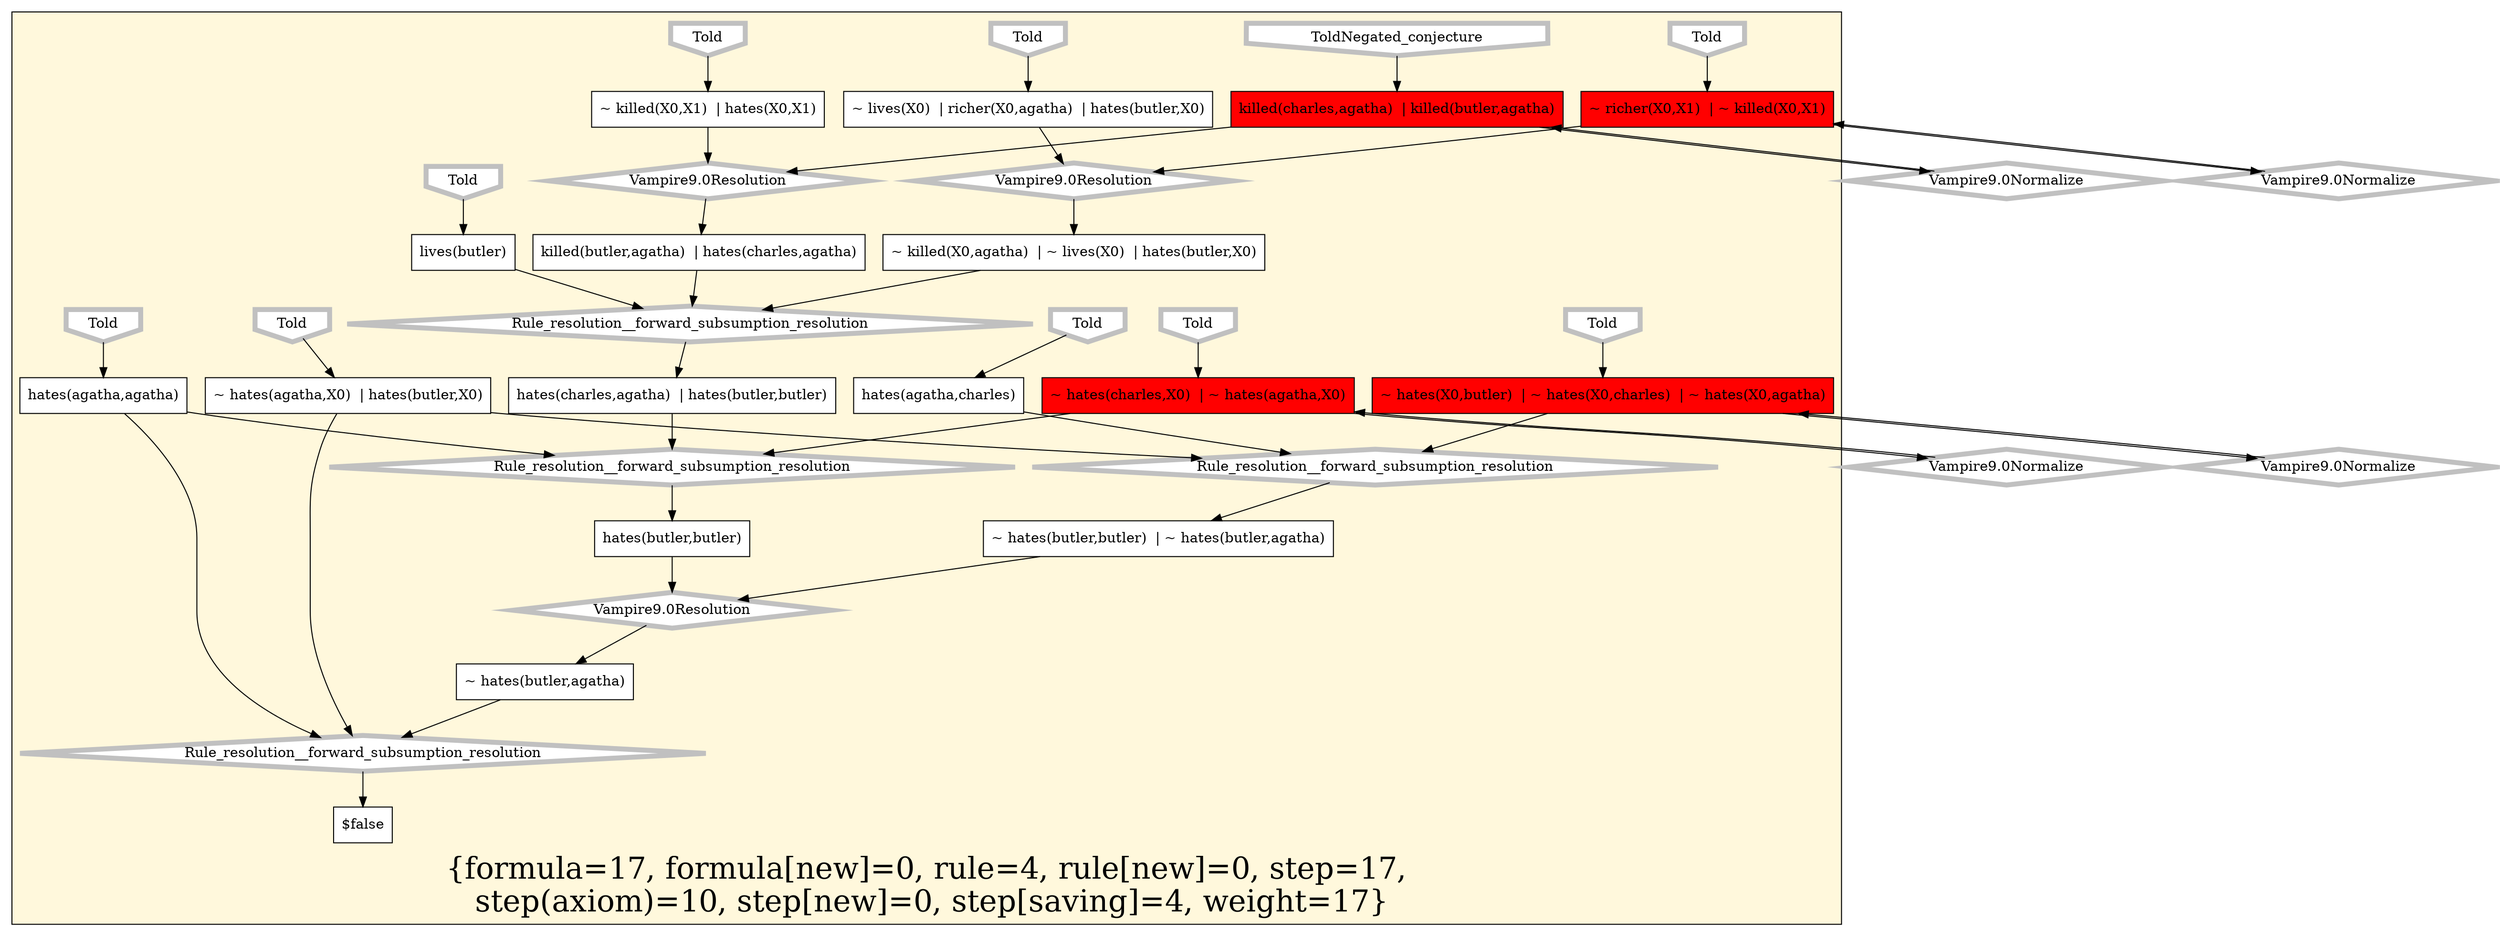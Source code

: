 digraph g 
{  
  "x_704" [ URL="http://inference-web.org/proofs/tptp/Solutions/PUZ/PUZ001-1/Vampire---9.0/answer.owl#ns_31_conclusion" color="black" shape="box" label="killed(butler,agatha)  | hates(charles,agatha)" fillcolor="white" style="filled"  ];
  "x_762" [ URL="http://inference-web.org/proofs/tptp/Solutions/PUZ/PUZ001-1/Vampire---9.0/answer.owl#ns_7_conclusion" color="black" shape="box" label="hates(agatha,agatha)" fillcolor="white" style="filled"  ];
  "x_729" [ URL="http://inference-web.org/proofs/tptp/Solutions/PUZ/PUZ001-1/Vampire---9.0/answer.owl#ns_11_conclusion" color="black" shape="box" label="~ lives(X0)  | richer(X0,agatha)  | hates(butler,X0)" fillcolor="white" style="filled"  ];
  "x_674" [ URL="http://inference-web.org/proofs/tptp/Solutions/PUZ/PUZ001-1/Vampire---9.0/answer.owl#ns_10_conclusion" color="black" shape="box" label="~ hates(agatha,X0)  | hates(butler,X0)" fillcolor="white" style="filled"  ];
  "x_727" [ URL="http://inference-web.org/proofs/tptp/Solutions/PUZ/PUZ001-1/Vampire---9.0/answer.owl#ns_5_conclusion" color="black" shape="box" label="~ hates(agatha,X0)  | ~ hates(charles,X0)" fillcolor="red" style="filled"  ];
  "x_727" [ URL="http://inference-web.org/proofs/tptp/Solutions/PUZ/PUZ001-1/Vampire---9.0/answer.owl#ns_14_conclusion" color="black" shape="box" label="~ hates(charles,X0)  | ~ hates(agatha,X0)" fillcolor="red" style="filled"  ];
  "x_694" [ URL="http://inference-web.org/proofs/tptp/Solutions/PUZ/PUZ001-1/Vampire---9.0/answer.owl#ns_35_conclusion" color="black" shape="box" label="hates(charles,agatha)  | hates(butler,butler)" fillcolor="white" style="filled"  ];
  "x_747" [ URL="http://inference-web.org/proofs/tptp/Solutions/PUZ/PUZ001-1/Vampire---9.0/answer.owl#ns_2_conclusion" color="black" shape="box" label="lives(butler)" fillcolor="white" style="filled"  ];
  "x_733" [ URL="http://inference-web.org/proofs/tptp/Solutions/PUZ/PUZ001-1/Vampire---9.0/answer.owl#ns_29_conclusion" color="black" shape="box" label="~ hates(butler,butler)  | ~ hates(butler,agatha)" fillcolor="white" style="filled"  ];
  "x_771" [ URL="http://inference-web.org/proofs/tptp/Solutions/PUZ/PUZ001-1/Vampire---9.0/answer.owl#ns_8_conclusion" color="black" shape="box" label="hates(agatha,charles)" fillcolor="white" style="filled"  ];
  "x_708" [ URL="http://inference-web.org/proofs/tptp/Solutions/PUZ/PUZ001-1/Vampire---9.0/answer.owl#ns_12_conclusion" color="black" shape="box" label="killed(butler,agatha)  | killed(charles,agatha)" fillcolor="red" style="filled"  ];
  "x_723" [ URL="http://inference-web.org/proofs/tptp/Solutions/PUZ/PUZ001-1/Vampire---9.0/answer.owl#ns_9_conclusion" color="black" shape="box" label="~ killed(X0,X1)  | hates(X0,X1)" fillcolor="white" style="filled"  ];
  "x_736" [ URL="http://inference-web.org/proofs/tptp/Solutions/PUZ/PUZ001-1/Vampire---9.0/answer.owl#ns_39_conclusion" color="black" shape="box" label="$false" fillcolor="white" style="filled"  ];
  "x_754" [ URL="http://inference-web.org/proofs/tptp/Solutions/PUZ/PUZ001-1/Vampire---9.0/answer.owl#ns_38_conclusion" color="black" shape="box" label="~ hates(butler,agatha)" fillcolor="white" style="filled"  ];
  "x_687" [ URL="http://inference-web.org/proofs/tptp/Solutions/PUZ/PUZ001-1/Vampire---9.0/answer.owl#ns_17_conclusion" color="black" shape="box" label="~ killed(X0,agatha)  | ~ lives(X0)  | hates(butler,X0)" fillcolor="white" style="filled"  ];
  "x_763" [ URL="http://inference-web.org/proofs/tptp/Solutions/PUZ/PUZ001-1/Vampire---9.0/answer.owl#ns_4_conclusion" color="black" shape="box" label="~ killed(X0,X1)  | ~ richer(X0,X1)" fillcolor="red" style="filled"  ];
  "x_711" [ URL="http://inference-web.org/proofs/tptp/Solutions/PUZ/PUZ001-1/Vampire---9.0/answer.owl#ns_6_conclusion" color="black" shape="box" label="~ hates(X0,agatha)  | ~ hates(X0,butler)  | ~ hates(X0,charles)" fillcolor="red" style="filled"  ];
  "x_711" [ URL="http://inference-web.org/proofs/tptp/Solutions/PUZ/PUZ001-1/Vampire---9.0/answer.owl#ns_15_conclusion" color="black" shape="box" label="~ hates(X0,butler)  | ~ hates(X0,charles)  | ~ hates(X0,agatha)" fillcolor="red" style="filled"  ];
  "x_708" [ URL="http://inference-web.org/proofs/tptp/Solutions/PUZ/PUZ001-1/Vampire---9.0/answer.owl#ns_16_conclusion" color="black" shape="box" label="killed(charles,agatha)  | killed(butler,agatha)" fillcolor="red" style="filled"  ];
  "x_732" [ URL="http://inference-web.org/proofs/tptp/Solutions/PUZ/PUZ001-1/Vampire---9.0/answer.owl#ns_37_conclusion" color="black" shape="box" label="hates(butler,butler)" fillcolor="white" style="filled"  ];
  "x_763" [ URL="http://inference-web.org/proofs/tptp/Solutions/PUZ/PUZ001-1/Vampire---9.0/answer.owl#ns_13_conclusion" color="black" shape="box" label="~ richer(X0,X1)  | ~ killed(X0,X1)" fillcolor="red" style="filled"  ];
  "-7f6e1133:12459e1f3c9:-757d" [ URL="http://browser.inference-web.org/iwbrowser/BrowseNodeSet?url=http%3A%2F%2Finference-web.org%2Fproofs%2Ftptp%2FSolutions%2FPUZ%2FPUZ001-1%2FVampire---9.0%2Fanswer.owl%23ns_7" color="grey" shape="invhouse" label="Told" fillcolor="white" style="filled" penwidth="5"  ];
  "-7f6e1133:12459e1f3c9:-757d" -> "x_762";
  "-7f6e1133:12459e1f3c9:-758d" [ URL="http://browser.inference-web.org/iwbrowser/BrowseNodeSet?url=http%3A%2F%2Finference-web.org%2Fproofs%2Ftptp%2FSolutions%2FPUZ%2FPUZ001-1%2FVampire---9.0%2Fanswer.owl%23ns_11" color="grey" shape="invhouse" label="Told" fillcolor="white" style="filled" penwidth="5"  ];
  "-7f6e1133:12459e1f3c9:-758d" -> "x_729";
  "-7f6e1133:12459e1f3c9:-7590" [ URL="http://browser.inference-web.org/iwbrowser/BrowseNodeSet?url=http%3A%2F%2Finference-web.org%2Fproofs%2Ftptp%2FSolutions%2FPUZ%2FPUZ001-1%2FVampire---9.0%2Fanswer.owl%23ns_17" color="grey" shape="diamond" label="Vampire9.0Resolution" fillcolor="white" style="filled" penwidth="5"  ];
  "-7f6e1133:12459e1f3c9:-7590" -> "x_687";
  "x_729" -> "-7f6e1133:12459e1f3c9:-7590";
  "x_763" -> "-7f6e1133:12459e1f3c9:-7590";
  "-7f6e1133:12459e1f3c9:-759b" [ URL="http://browser.inference-web.org/iwbrowser/BrowseNodeSet?url=http%3A%2F%2Finference-web.org%2Fproofs%2Ftptp%2FSolutions%2FPUZ%2FPUZ001-1%2FVampire---9.0%2Fanswer.owl%23ns_31" color="grey" shape="diamond" label="Vampire9.0Resolution" fillcolor="white" style="filled" penwidth="5"  ];
  "-7f6e1133:12459e1f3c9:-759b" -> "x_704";
  "x_708" -> "-7f6e1133:12459e1f3c9:-759b";
  "x_723" -> "-7f6e1133:12459e1f3c9:-759b";
  "-7f6e1133:12459e1f3c9:-7571" [ URL="http://browser.inference-web.org/iwbrowser/BrowseNodeSet?url=http%3A%2F%2Finference-web.org%2Fproofs%2Ftptp%2FSolutions%2FPUZ%2FPUZ001-1%2FVampire---9.0%2Fanswer.owl%23ns_6" color="grey" shape="invhouse" label="Told" fillcolor="white" style="filled" penwidth="5"  ];
  "-7f6e1133:12459e1f3c9:-7571" -> "x_711";
  "-7f6e1133:12459e1f3c9:-75ae" [ URL="http://browser.inference-web.org/iwbrowser/BrowseNodeSet?url=http%3A%2F%2Finference-web.org%2Fproofs%2Ftptp%2FSolutions%2FPUZ%2FPUZ001-1%2FVampire---9.0%2Fanswer.owl%23answer" color="grey" shape="diamond" label="Rule_resolution__forward_subsumption_resolution" fillcolor="white" style="filled" penwidth="5"  ];
  "-7f6e1133:12459e1f3c9:-75ae" -> "x_736";
  "x_674" -> "-7f6e1133:12459e1f3c9:-75ae";
  "x_754" -> "-7f6e1133:12459e1f3c9:-75ae";
  "x_762" -> "-7f6e1133:12459e1f3c9:-75ae";
  "-7f6e1133:12459e1f3c9:-758a" [ URL="http://browser.inference-web.org/iwbrowser/BrowseNodeSet?url=http%3A%2F%2Finference-web.org%2Fproofs%2Ftptp%2FSolutions%2FPUZ%2FPUZ001-1%2FVampire---9.0%2Fanswer.owl%23ns_13" color="grey" shape="diamond" label="Vampire9.0Normalize" fillcolor="white" style="filled" penwidth="5"  ];
  "-7f6e1133:12459e1f3c9:-758a" -> "x_763";
  "x_763" -> "-7f6e1133:12459e1f3c9:-758a";
  "-7f6e1133:12459e1f3c9:-7582" [ URL="http://browser.inference-web.org/iwbrowser/BrowseNodeSet?url=http%3A%2F%2Finference-web.org%2Fproofs%2Ftptp%2FSolutions%2FPUZ%2FPUZ001-1%2FVampire---9.0%2Fanswer.owl%23ns_14" color="grey" shape="diamond" label="Vampire9.0Normalize" fillcolor="white" style="filled" penwidth="5"  ];
  "-7f6e1133:12459e1f3c9:-7582" -> "x_727";
  "x_727" -> "-7f6e1133:12459e1f3c9:-7582";
  "-7f6e1133:12459e1f3c9:-7598" [ URL="http://browser.inference-web.org/iwbrowser/BrowseNodeSet?url=http%3A%2F%2Finference-web.org%2Fproofs%2Ftptp%2FSolutions%2FPUZ%2FPUZ001-1%2FVampire---9.0%2Fanswer.owl%23ns_16" color="grey" shape="diamond" label="Vampire9.0Normalize" fillcolor="white" style="filled" penwidth="5"  ];
  "-7f6e1133:12459e1f3c9:-7598" -> "x_708";
  "x_708" -> "-7f6e1133:12459e1f3c9:-7598";
  "-7f6e1133:12459e1f3c9:-756e" [ URL="http://browser.inference-web.org/iwbrowser/BrowseNodeSet?url=http%3A%2F%2Finference-web.org%2Fproofs%2Ftptp%2FSolutions%2FPUZ%2FPUZ001-1%2FVampire---9.0%2Fanswer.owl%23ns_8" color="grey" shape="invhouse" label="Told" fillcolor="white" style="filled" penwidth="5"  ];
  "-7f6e1133:12459e1f3c9:-756e" -> "x_771";
  "-7f6e1133:12459e1f3c9:-759f" [ URL="http://browser.inference-web.org/iwbrowser/BrowseNodeSet?url=http%3A%2F%2Finference-web.org%2Fproofs%2Ftptp%2FSolutions%2FPUZ%2FPUZ001-1%2FVampire---9.0%2Fanswer.owl%23ns_35" color="grey" shape="diamond" label="Rule_resolution__forward_subsumption_resolution" fillcolor="white" style="filled" penwidth="5"  ];
  "-7f6e1133:12459e1f3c9:-759f" -> "x_694";
  "x_687" -> "-7f6e1133:12459e1f3c9:-759f";
  "x_704" -> "-7f6e1133:12459e1f3c9:-759f";
  "x_747" -> "-7f6e1133:12459e1f3c9:-759f";
  "-7f6e1133:12459e1f3c9:-75a3" [ URL="http://browser.inference-web.org/iwbrowser/BrowseNodeSet?url=http%3A%2F%2Finference-web.org%2Fproofs%2Ftptp%2FSolutions%2FPUZ%2FPUZ001-1%2FVampire---9.0%2Fanswer.owl%23ns_37" color="grey" shape="diamond" label="Rule_resolution__forward_subsumption_resolution" fillcolor="white" style="filled" penwidth="5"  ];
  "-7f6e1133:12459e1f3c9:-75a3" -> "x_732";
  "x_694" -> "-7f6e1133:12459e1f3c9:-75a3";
  "x_727" -> "-7f6e1133:12459e1f3c9:-75a3";
  "x_762" -> "-7f6e1133:12459e1f3c9:-75a3";
  "-7f6e1133:12459e1f3c9:-7588" [ URL="http://browser.inference-web.org/iwbrowser/BrowseNodeSet?url=http%3A%2F%2Finference-web.org%2Fproofs%2Ftptp%2FSolutions%2FPUZ%2FPUZ001-1%2FVampire---9.0%2Fanswer.owl%23ns_4" color="grey" shape="invhouse" label="Told" fillcolor="white" style="filled" penwidth="5"  ];
  "-7f6e1133:12459e1f3c9:-7588" -> "x_763";
  "-7f6e1133:12459e1f3c9:-7596" [ URL="http://browser.inference-web.org/iwbrowser/BrowseNodeSet?url=http%3A%2F%2Finference-web.org%2Fproofs%2Ftptp%2FSolutions%2FPUZ%2FPUZ001-1%2FVampire---9.0%2Fanswer.owl%23ns_12" color="grey" shape="invhouse" label="ToldNegated_conjecture" fillcolor="white" style="filled" penwidth="5"  ];
  "-7f6e1133:12459e1f3c9:-7596" -> "x_708";
  "-7f6e1133:12459e1f3c9:-7593" [ URL="http://browser.inference-web.org/iwbrowser/BrowseNodeSet?url=http%3A%2F%2Finference-web.org%2Fproofs%2Ftptp%2FSolutions%2FPUZ%2FPUZ001-1%2FVampire---9.0%2Fanswer.owl%23ns_9" color="grey" shape="invhouse" label="Told" fillcolor="white" style="filled" penwidth="5"  ];
  "-7f6e1133:12459e1f3c9:-7593" -> "x_723";
  "-7f6e1133:12459e1f3c9:-7580" [ URL="http://browser.inference-web.org/iwbrowser/BrowseNodeSet?url=http%3A%2F%2Finference-web.org%2Fproofs%2Ftptp%2FSolutions%2FPUZ%2FPUZ001-1%2FVampire---9.0%2Fanswer.owl%23ns_5" color="grey" shape="invhouse" label="Told" fillcolor="white" style="filled" penwidth="5"  ];
  "-7f6e1133:12459e1f3c9:-7580" -> "x_727";
  "-7f6e1133:12459e1f3c9:-7585" [ URL="http://browser.inference-web.org/iwbrowser/BrowseNodeSet?url=http%3A%2F%2Finference-web.org%2Fproofs%2Ftptp%2FSolutions%2FPUZ%2FPUZ001-1%2FVampire---9.0%2Fanswer.owl%23ns_2" color="grey" shape="invhouse" label="Told" fillcolor="white" style="filled" penwidth="5"  ];
  "-7f6e1133:12459e1f3c9:-7585" -> "x_747";
  "-7f6e1133:12459e1f3c9:-75a6" [ URL="http://browser.inference-web.org/iwbrowser/BrowseNodeSet?url=http%3A%2F%2Finference-web.org%2Fproofs%2Ftptp%2FSolutions%2FPUZ%2FPUZ001-1%2FVampire---9.0%2Fanswer.owl%23ns_38" color="grey" shape="diamond" label="Vampire9.0Resolution" fillcolor="white" style="filled" penwidth="5"  ];
  "-7f6e1133:12459e1f3c9:-75a6" -> "x_754";
  "x_732" -> "-7f6e1133:12459e1f3c9:-75a6";
  "x_733" -> "-7f6e1133:12459e1f3c9:-75a6";
  "-7f6e1133:12459e1f3c9:-7576" [ URL="http://browser.inference-web.org/iwbrowser/BrowseNodeSet?url=http%3A%2F%2Finference-web.org%2Fproofs%2Ftptp%2FSolutions%2FPUZ%2FPUZ001-1%2FVampire---9.0%2Fanswer.owl%23ns_10" color="grey" shape="invhouse" label="Told" fillcolor="white" style="filled" penwidth="5"  ];
  "-7f6e1133:12459e1f3c9:-7576" -> "x_674";
  "-7f6e1133:12459e1f3c9:-7573" [ URL="http://browser.inference-web.org/iwbrowser/BrowseNodeSet?url=http%3A%2F%2Finference-web.org%2Fproofs%2Ftptp%2FSolutions%2FPUZ%2FPUZ001-1%2FVampire---9.0%2Fanswer.owl%23ns_15" color="grey" shape="diamond" label="Vampire9.0Normalize" fillcolor="white" style="filled" penwidth="5"  ];
  "-7f6e1133:12459e1f3c9:-7573" -> "x_711";
  "x_711" -> "-7f6e1133:12459e1f3c9:-7573";
  "-7f6e1133:12459e1f3c9:-757a" [ URL="http://browser.inference-web.org/iwbrowser/BrowseNodeSet?url=http%3A%2F%2Finference-web.org%2Fproofs%2Ftptp%2FSolutions%2FPUZ%2FPUZ001-1%2FVampire---9.0%2Fanswer.owl%23ns_29" color="grey" shape="diamond" label="Rule_resolution__forward_subsumption_resolution" fillcolor="white" style="filled" penwidth="5"  ];
  "-7f6e1133:12459e1f3c9:-757a" -> "x_733";
  "x_674" -> "-7f6e1133:12459e1f3c9:-757a";
  "x_711" -> "-7f6e1133:12459e1f3c9:-757a";
  "x_771" -> "-7f6e1133:12459e1f3c9:-757a";
  
 subgraph cluster_opt 
{ labelloc=b label="{formula=17, formula[new]=0, rule=4, rule[new]=0, step=17,\n step(axiom)=10, step[new]=0, step[saving]=4, weight=17}" 
 fontsize=30 fillcolor=cornsilk style=filled 
  x_687 ;
 x_747 ;
 x_704 ;
 x_736 ;
 x_708 ;
 x_674 ;
 x_711 ;
 x_762 ;
 x_729 ;
 x_763 ;
 x_732 ;
 x_771 ;
 x_733 ;
 x_754 ;
 x_694 ;
 x_723 ;
 x_727 ;
 "-7f6e1133:12459e1f3c9:-757d" ;
 "-7f6e1133:12459e1f3c9:-758d" ;
 "-7f6e1133:12459e1f3c9:-7590" ;
 "-7f6e1133:12459e1f3c9:-759b" ;
 "-7f6e1133:12459e1f3c9:-7571" ;
 "-7f6e1133:12459e1f3c9:-75ae" ;
 "-7f6e1133:12459e1f3c9:-756e" ;
 "-7f6e1133:12459e1f3c9:-759f" ;
 "-7f6e1133:12459e1f3c9:-75a3" ;
 "-7f6e1133:12459e1f3c9:-7588" ;
 "-7f6e1133:12459e1f3c9:-7596" ;
 "-7f6e1133:12459e1f3c9:-7593" ;
 "-7f6e1133:12459e1f3c9:-7580" ;
 "-7f6e1133:12459e1f3c9:-7585" ;
 "-7f6e1133:12459e1f3c9:-75a6" ;
 "-7f6e1133:12459e1f3c9:-7576" ;
 "-7f6e1133:12459e1f3c9:-757a" ;
 
}
 
}
